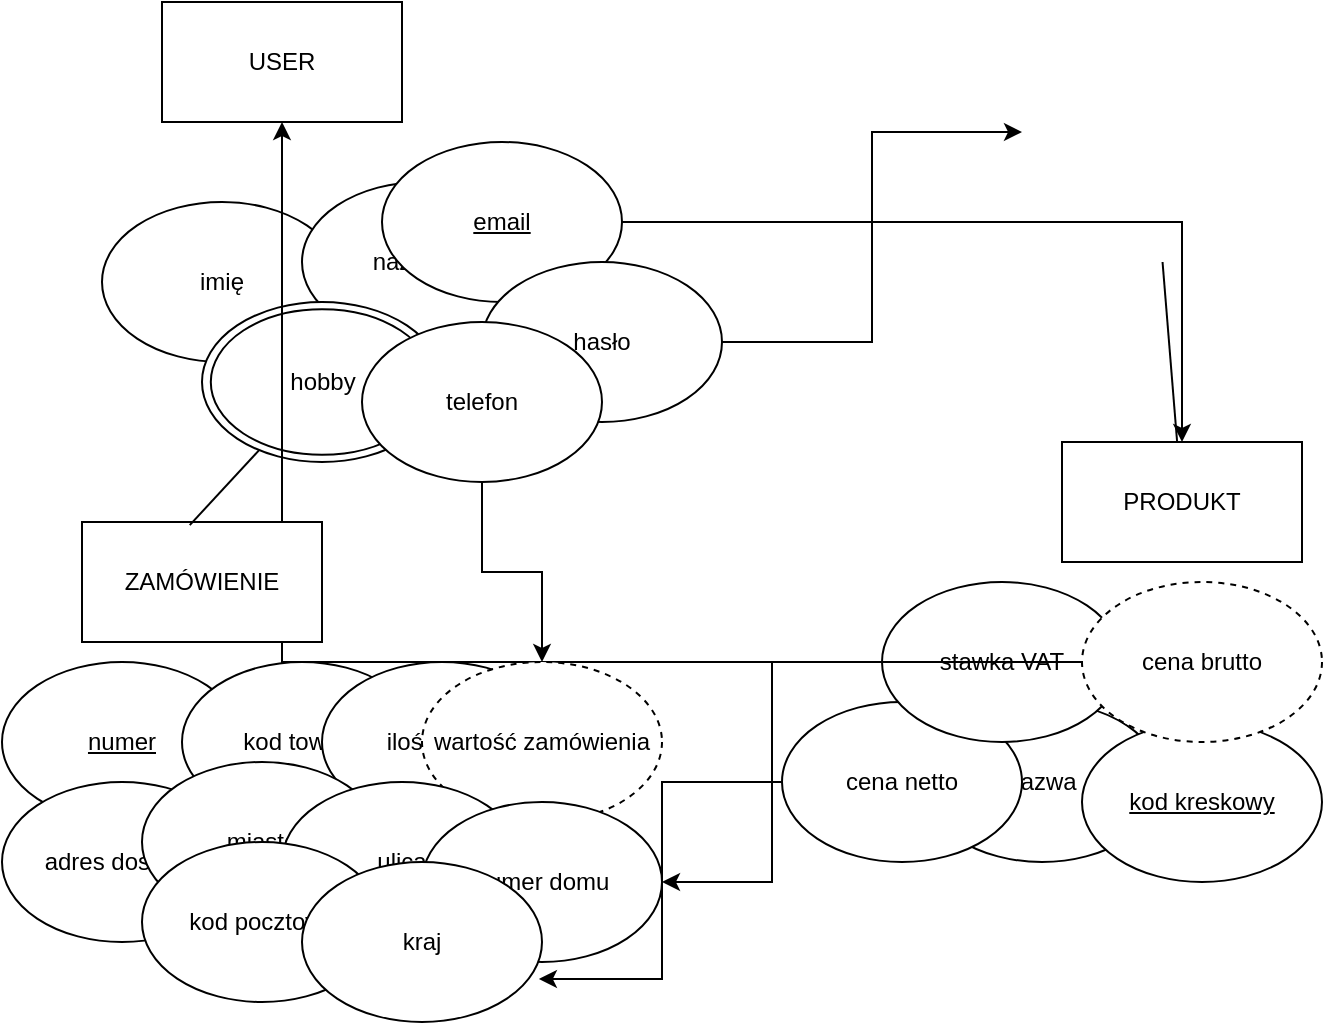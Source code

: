 <mxfile version="14.6.1" type="device"><diagram id="QKjoD6d5lxjH6_U_eepW" name="Page-1"><mxGraphModel dx="774" dy="506" grid="1" gridSize="10" guides="1" tooltips="1" connect="1" arrows="1" fold="1" page="1" pageScale="1" pageWidth="850" pageHeight="1100" math="0" shadow="0"><root><mxCell id="0"/><mxCell id="1" parent="0"/><mxCell id="9FKqJSR3UCs3D0KS4RGU-1" value="&lt;div&gt;USER&lt;/div&gt;" style="rounded=0;whiteSpace=wrap;html=1;" vertex="1" parent="1"><mxGeometry x="90" y="40" width="120" height="60" as="geometry"/></mxCell><mxCell id="9FKqJSR3UCs3D0KS4RGU-2" value="&lt;div&gt;imię&lt;/div&gt;" style="ellipse;whiteSpace=wrap;html=1;" vertex="1" parent="1"><mxGeometry x="60" y="140" width="120" height="80" as="geometry"/></mxCell><mxCell id="9FKqJSR3UCs3D0KS4RGU-3" value="&lt;div&gt;nazwisko&lt;/div&gt;" style="ellipse;whiteSpace=wrap;html=1;" vertex="1" parent="1"><mxGeometry x="160" y="130" width="120" height="80" as="geometry"/></mxCell><mxCell id="9FKqJSR3UCs3D0KS4RGU-37" style="edgeStyle=orthogonalEdgeStyle;rounded=0;orthogonalLoop=1;jettySize=auto;html=1;" edge="1" parent="1" source="9FKqJSR3UCs3D0KS4RGU-4" target="9FKqJSR3UCs3D0KS4RGU-12"><mxGeometry relative="1" as="geometry"/></mxCell><mxCell id="9FKqJSR3UCs3D0KS4RGU-4" value="&lt;u&gt;email&lt;/u&gt;" style="ellipse;whiteSpace=wrap;html=1;" vertex="1" parent="1"><mxGeometry x="200" y="110" width="120" height="80" as="geometry"/></mxCell><mxCell id="9FKqJSR3UCs3D0KS4RGU-36" style="edgeStyle=orthogonalEdgeStyle;rounded=0;orthogonalLoop=1;jettySize=auto;html=1;" edge="1" parent="1" source="9FKqJSR3UCs3D0KS4RGU-5" target="9FKqJSR3UCs3D0KS4RGU-31"><mxGeometry relative="1" as="geometry"/></mxCell><mxCell id="9FKqJSR3UCs3D0KS4RGU-5" value="&lt;div&gt;hasło&lt;/div&gt;" style="ellipse;whiteSpace=wrap;html=1;" vertex="1" parent="1"><mxGeometry x="250" y="170" width="120" height="80" as="geometry"/></mxCell><mxCell id="9FKqJSR3UCs3D0KS4RGU-9" value="&lt;div&gt;hobby&lt;/div&gt;" style="shape=mxgraph.bpmn.shape;html=1;verticalLabelPosition=middle;labelBackgroundColor=none;verticalAlign=middle;align=center;perimeter=ellipsePerimeter;outlineConnect=0;outline=throwing;symbol=general;shadow=0;sketch=0;strokeColor=#000000;labelPosition=center;" vertex="1" parent="1"><mxGeometry x="110" y="190" width="120" height="80" as="geometry"/></mxCell><mxCell id="9FKqJSR3UCs3D0KS4RGU-35" style="edgeStyle=orthogonalEdgeStyle;rounded=0;orthogonalLoop=1;jettySize=auto;html=1;" edge="1" parent="1" source="9FKqJSR3UCs3D0KS4RGU-11" target="9FKqJSR3UCs3D0KS4RGU-23"><mxGeometry relative="1" as="geometry"/></mxCell><mxCell id="9FKqJSR3UCs3D0KS4RGU-11" value="telefon" style="ellipse;whiteSpace=wrap;html=1;shadow=0;labelBackgroundColor=none;sketch=0;strokeColor=#000000;" vertex="1" parent="1"><mxGeometry x="190" y="200" width="120" height="80" as="geometry"/></mxCell><mxCell id="9FKqJSR3UCs3D0KS4RGU-12" value="PRODUKT" style="rounded=0;whiteSpace=wrap;html=1;shadow=0;labelBackgroundColor=none;sketch=0;strokeColor=#000000;" vertex="1" parent="1"><mxGeometry x="540" y="260" width="120" height="60" as="geometry"/></mxCell><mxCell id="9FKqJSR3UCs3D0KS4RGU-13" value="&lt;div&gt;nazwa&lt;/div&gt;" style="ellipse;whiteSpace=wrap;html=1;shadow=0;labelBackgroundColor=none;sketch=0;strokeColor=#000000;" vertex="1" parent="1"><mxGeometry x="470" y="390" width="120" height="80" as="geometry"/></mxCell><mxCell id="9FKqJSR3UCs3D0KS4RGU-14" value="&lt;u&gt;kod kreskowy&lt;br&gt;&lt;/u&gt;" style="ellipse;whiteSpace=wrap;html=1;shadow=0;labelBackgroundColor=none;sketch=0;strokeColor=#000000;" vertex="1" parent="1"><mxGeometry x="550" y="400" width="120" height="80" as="geometry"/></mxCell><mxCell id="9FKqJSR3UCs3D0KS4RGU-40" style="edgeStyle=orthogonalEdgeStyle;rounded=0;orthogonalLoop=1;jettySize=auto;html=1;entryX=0.987;entryY=0.731;entryDx=0;entryDy=0;entryPerimeter=0;" edge="1" parent="1" source="9FKqJSR3UCs3D0KS4RGU-15" target="9FKqJSR3UCs3D0KS4RGU-30"><mxGeometry relative="1" as="geometry"/></mxCell><mxCell id="9FKqJSR3UCs3D0KS4RGU-15" value="&lt;div&gt;cena netto&lt;/div&gt;" style="ellipse;whiteSpace=wrap;html=1;shadow=0;labelBackgroundColor=none;sketch=0;strokeColor=#000000;" vertex="1" parent="1"><mxGeometry x="400" y="390" width="120" height="80" as="geometry"/></mxCell><mxCell id="9FKqJSR3UCs3D0KS4RGU-38" style="edgeStyle=orthogonalEdgeStyle;rounded=0;orthogonalLoop=1;jettySize=auto;html=1;entryX=1;entryY=0.5;entryDx=0;entryDy=0;" edge="1" parent="1" source="9FKqJSR3UCs3D0KS4RGU-16" target="9FKqJSR3UCs3D0KS4RGU-28"><mxGeometry relative="1" as="geometry"/></mxCell><mxCell id="9FKqJSR3UCs3D0KS4RGU-16" value="stawka VAT" style="ellipse;whiteSpace=wrap;html=1;shadow=0;labelBackgroundColor=none;sketch=0;strokeColor=#000000;" vertex="1" parent="1"><mxGeometry x="450" y="330" width="120" height="80" as="geometry"/></mxCell><mxCell id="9FKqJSR3UCs3D0KS4RGU-39" style="edgeStyle=orthogonalEdgeStyle;rounded=0;orthogonalLoop=1;jettySize=auto;html=1;" edge="1" parent="1" source="9FKqJSR3UCs3D0KS4RGU-18" target="9FKqJSR3UCs3D0KS4RGU-1"><mxGeometry relative="1" as="geometry"/></mxCell><mxCell id="9FKqJSR3UCs3D0KS4RGU-18" value="cena brutto" style="ellipse;whiteSpace=wrap;html=1;shadow=0;labelBackgroundColor=none;sketch=0;strokeColor=#000000;dashed=1;" vertex="1" parent="1"><mxGeometry x="550" y="330" width="120" height="80" as="geometry"/></mxCell><mxCell id="9FKqJSR3UCs3D0KS4RGU-19" value="&lt;div&gt;ZAMÓWIENIE&lt;/div&gt;" style="rounded=0;whiteSpace=wrap;html=1;shadow=0;labelBackgroundColor=none;sketch=0;strokeColor=#000000;" vertex="1" parent="1"><mxGeometry x="50" y="300" width="120" height="60" as="geometry"/></mxCell><mxCell id="9FKqJSR3UCs3D0KS4RGU-20" value="&lt;u&gt;numer&lt;/u&gt;" style="ellipse;whiteSpace=wrap;html=1;shadow=0;labelBackgroundColor=none;sketch=0;strokeColor=#000000;" vertex="1" parent="1"><mxGeometry x="10" y="370" width="120" height="80" as="geometry"/></mxCell><mxCell id="9FKqJSR3UCs3D0KS4RGU-21" value="kod towaru" style="ellipse;whiteSpace=wrap;html=1;shadow=0;labelBackgroundColor=none;sketch=0;strokeColor=#000000;" vertex="1" parent="1"><mxGeometry x="100" y="370" width="120" height="80" as="geometry"/></mxCell><mxCell id="9FKqJSR3UCs3D0KS4RGU-22" value="ilość sztuk" style="ellipse;whiteSpace=wrap;html=1;shadow=0;labelBackgroundColor=none;sketch=0;strokeColor=#000000;" vertex="1" parent="1"><mxGeometry x="170" y="370" width="120" height="80" as="geometry"/></mxCell><mxCell id="9FKqJSR3UCs3D0KS4RGU-23" value="wartość zamówienia" style="ellipse;whiteSpace=wrap;html=1;shadow=0;labelBackgroundColor=none;sketch=0;strokeColor=#000000;dashed=1;" vertex="1" parent="1"><mxGeometry x="220" y="370" width="120" height="80" as="geometry"/></mxCell><mxCell id="9FKqJSR3UCs3D0KS4RGU-24" value="adres dostawy" style="ellipse;whiteSpace=wrap;html=1;shadow=0;labelBackgroundColor=none;sketch=0;strokeColor=#000000;" vertex="1" parent="1"><mxGeometry x="10" y="430" width="120" height="80" as="geometry"/></mxCell><mxCell id="9FKqJSR3UCs3D0KS4RGU-26" value="&lt;div&gt;miasto&lt;/div&gt;" style="ellipse;whiteSpace=wrap;html=1;shadow=0;labelBackgroundColor=none;sketch=0;strokeColor=#000000;" vertex="1" parent="1"><mxGeometry x="80" y="420" width="120" height="80" as="geometry"/></mxCell><mxCell id="9FKqJSR3UCs3D0KS4RGU-27" value="&lt;div&gt;ulica&lt;/div&gt;" style="ellipse;whiteSpace=wrap;html=1;shadow=0;labelBackgroundColor=none;sketch=0;strokeColor=#000000;" vertex="1" parent="1"><mxGeometry x="150" y="430" width="120" height="80" as="geometry"/></mxCell><mxCell id="9FKqJSR3UCs3D0KS4RGU-28" value="numer domu" style="ellipse;whiteSpace=wrap;html=1;shadow=0;labelBackgroundColor=none;sketch=0;strokeColor=#000000;" vertex="1" parent="1"><mxGeometry x="220" y="440" width="120" height="80" as="geometry"/></mxCell><mxCell id="9FKqJSR3UCs3D0KS4RGU-29" value="kod pocztowy" style="ellipse;whiteSpace=wrap;html=1;shadow=0;labelBackgroundColor=none;sketch=0;strokeColor=#000000;" vertex="1" parent="1"><mxGeometry x="80" y="460" width="120" height="80" as="geometry"/></mxCell><mxCell id="9FKqJSR3UCs3D0KS4RGU-30" value="kraj" style="ellipse;whiteSpace=wrap;html=1;shadow=0;labelBackgroundColor=none;sketch=0;strokeColor=#000000;" vertex="1" parent="1"><mxGeometry x="160" y="470" width="120" height="80" as="geometry"/></mxCell><mxCell id="9FKqJSR3UCs3D0KS4RGU-31" value="" style="shape=image;verticalLabelPosition=bottom;labelBackgroundColor=#ffffff;verticalAlign=top;aspect=fixed;imageAspect=0;image=https://lordzeton.pl/50/kurze-lapki-biale-250g-ok16szt-gryzak-dla-psa.jpg;" vertex="1" parent="1"><mxGeometry x="520" y="40" width="130" height="130" as="geometry"/></mxCell><mxCell id="9FKqJSR3UCs3D0KS4RGU-32" value="" style="endArrow=none;html=1;" edge="1" parent="1" source="9FKqJSR3UCs3D0KS4RGU-12" target="9FKqJSR3UCs3D0KS4RGU-31"><mxGeometry width="50" height="50" relative="1" as="geometry"><mxPoint x="330" y="320" as="sourcePoint"/><mxPoint x="380" y="270" as="targetPoint"/></mxGeometry></mxCell><mxCell id="9FKqJSR3UCs3D0KS4RGU-33" value="" style="endArrow=none;html=1;exitX=0.449;exitY=0.026;exitDx=0;exitDy=0;exitPerimeter=0;" edge="1" parent="1" source="9FKqJSR3UCs3D0KS4RGU-19" target="9FKqJSR3UCs3D0KS4RGU-9"><mxGeometry width="50" height="50" relative="1" as="geometry"><mxPoint x="120" y="330" as="sourcePoint"/><mxPoint x="170" y="280" as="targetPoint"/></mxGeometry></mxCell></root></mxGraphModel></diagram></mxfile>